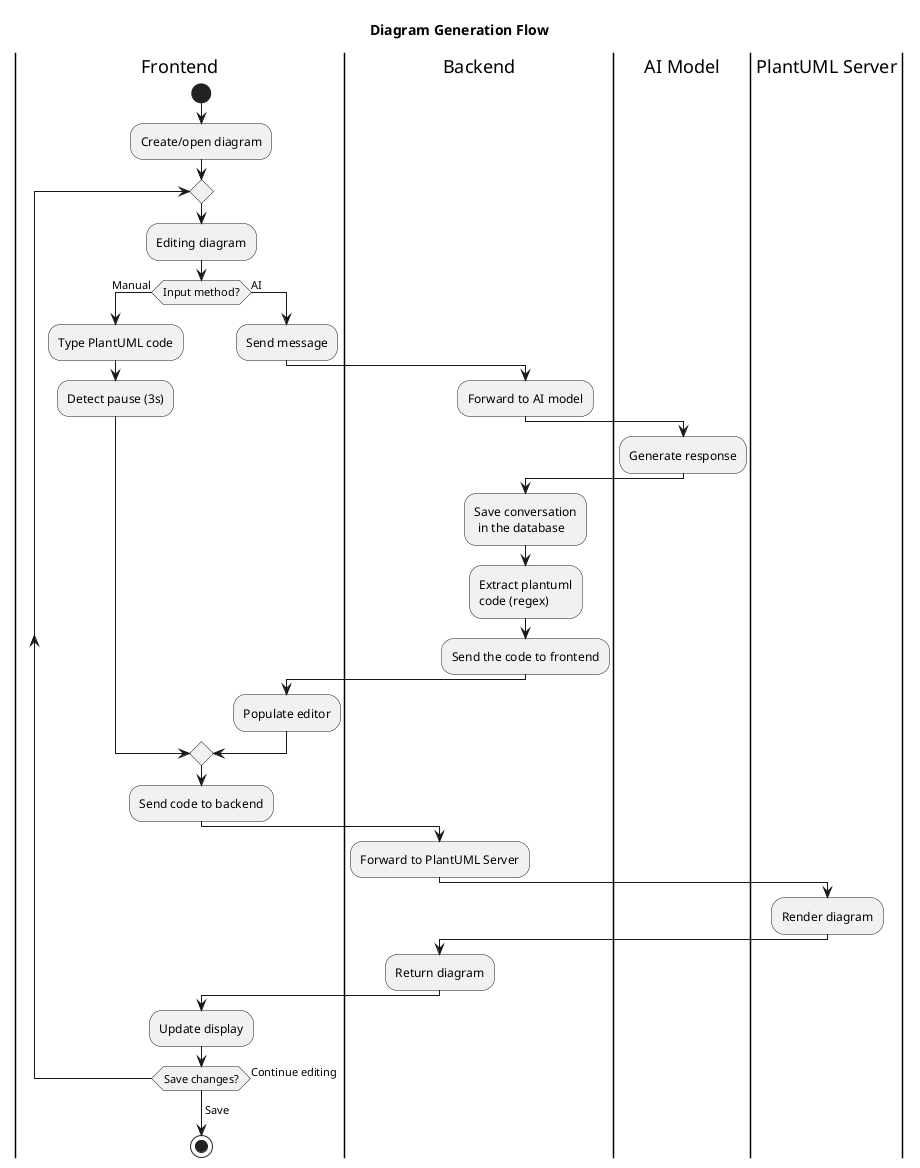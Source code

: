 @startuml
title Diagram Generation Flow

|Frontend|
start
:Create/open diagram;

repeat
  :Editing diagram;
  
  if (Input method?) then (Manual)
    :Type PlantUML code;
    :Detect pause (3s);
  else (AI)
    :Send message;
    
    |Backend|
    :Forward to AI model;
    
    |AI Model|
    :Generate response;
    
    |Backend|
    :Save conversation\n in the database;
    :Extract plantuml\ncode (regex);
    :Send the code to frontend;
    
    |Frontend|
    :Populate editor;
  endif
  
  :Send code to backend;
  
  |Backend|
  :Forward to PlantUML Server;
  
  |PlantUML Server|
  :Render diagram;
  
  |Backend|
  :Return diagram;
  
  |Frontend|
  :Update display;
  
repeat while (Save changes?) is (Continue editing)
-> Save;

stop

@enduml